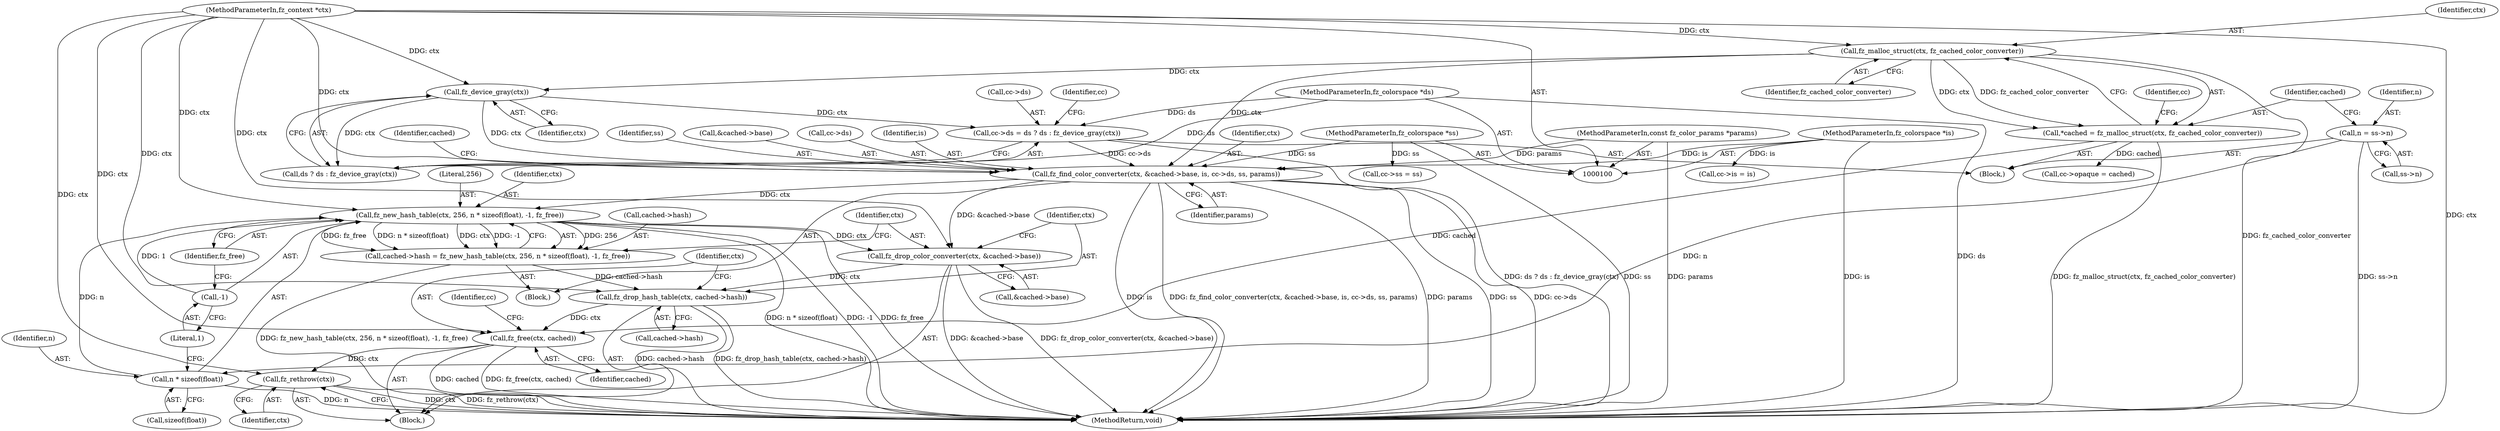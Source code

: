 digraph "0_ghostscript_83d4dae44c71816c084a635550acc1a51529b881@API" {
"1000188" [label="(Call,fz_free(ctx, cached))"];
"1000183" [label="(Call,fz_drop_hash_table(ctx, cached->hash))"];
"1000177" [label="(Call,fz_drop_color_converter(ctx, &cached->base))"];
"1000166" [label="(Call,fz_new_hash_table(ctx, 256, n * sizeof(float), -1, fz_free))"];
"1000150" [label="(Call,fz_find_color_converter(ctx, &cached->base, is, cc->ds, ss, params))"];
"1000117" [label="(Call,fz_malloc_struct(ctx, fz_cached_color_converter))"];
"1000101" [label="(MethodParameterIn,fz_context *ctx)"];
"1000137" [label="(Call,fz_device_gray(ctx))"];
"1000103" [label="(MethodParameterIn,fz_colorspace *is)"];
"1000130" [label="(Call,cc->ds = ds ? ds : fz_device_gray(ctx))"];
"1000104" [label="(MethodParameterIn,fz_colorspace *ds)"];
"1000105" [label="(MethodParameterIn,fz_colorspace *ss)"];
"1000106" [label="(MethodParameterIn,const fz_color_params *params)"];
"1000169" [label="(Call,n * sizeof(float))"];
"1000109" [label="(Call,n = ss->n)"];
"1000173" [label="(Call,-1)"];
"1000162" [label="(Call,cached->hash = fz_new_hash_table(ctx, 256, n * sizeof(float), -1, fz_free))"];
"1000115" [label="(Call,*cached = fz_malloc_struct(ctx, fz_cached_color_converter))"];
"1000196" [label="(Call,fz_rethrow(ctx))"];
"1000175" [label="(Identifier,fz_free)"];
"1000157" [label="(Call,cc->ds)"];
"1000101" [label="(MethodParameterIn,fz_context *ctx)"];
"1000141" [label="(Identifier,cc)"];
"1000162" [label="(Call,cached->hash = fz_new_hash_table(ctx, 256, n * sizeof(float), -1, fz_free))"];
"1000117" [label="(Call,fz_malloc_struct(ctx, fz_cached_color_converter))"];
"1000119" [label="(Identifier,fz_cached_color_converter)"];
"1000138" [label="(Identifier,ctx)"];
"1000105" [label="(MethodParameterIn,fz_colorspace *ss)"];
"1000183" [label="(Call,fz_drop_hash_table(ctx, cached->hash))"];
"1000110" [label="(Identifier,n)"];
"1000168" [label="(Literal,256)"];
"1000156" [label="(Identifier,is)"];
"1000115" [label="(Call,*cached = fz_malloc_struct(ctx, fz_cached_color_converter))"];
"1000103" [label="(MethodParameterIn,fz_colorspace *is)"];
"1000163" [label="(Call,cached->hash)"];
"1000173" [label="(Call,-1)"];
"1000118" [label="(Identifier,ctx)"];
"1000170" [label="(Identifier,n)"];
"1000161" [label="(Identifier,params)"];
"1000176" [label="(Block,)"];
"1000177" [label="(Call,fz_drop_color_converter(ctx, &cached->base))"];
"1000150" [label="(Call,fz_find_color_converter(ctx, &cached->base, is, cc->ds, ss, params))"];
"1000151" [label="(Identifier,ctx)"];
"1000164" [label="(Identifier,cached)"];
"1000160" [label="(Identifier,ss)"];
"1000169" [label="(Call,n * sizeof(float))"];
"1000174" [label="(Literal,1)"];
"1000111" [label="(Call,ss->n)"];
"1000106" [label="(MethodParameterIn,const fz_color_params *params)"];
"1000185" [label="(Call,cached->hash)"];
"1000131" [label="(Call,cc->ds)"];
"1000198" [label="(MethodReturn,void)"];
"1000107" [label="(Block,)"];
"1000134" [label="(Call,ds ? ds : fz_device_gray(ctx))"];
"1000197" [label="(Identifier,ctx)"];
"1000149" [label="(Block,)"];
"1000184" [label="(Identifier,ctx)"];
"1000104" [label="(MethodParameterIn,fz_colorspace *ds)"];
"1000193" [label="(Identifier,cc)"];
"1000189" [label="(Identifier,ctx)"];
"1000152" [label="(Call,&cached->base)"];
"1000122" [label="(Identifier,cc)"];
"1000196" [label="(Call,fz_rethrow(ctx))"];
"1000178" [label="(Identifier,ctx)"];
"1000116" [label="(Identifier,cached)"];
"1000139" [label="(Call,cc->ss = ss)"];
"1000120" [label="(Call,cc->opaque = cached)"];
"1000167" [label="(Identifier,ctx)"];
"1000137" [label="(Call,fz_device_gray(ctx))"];
"1000171" [label="(Call,sizeof(float))"];
"1000188" [label="(Call,fz_free(ctx, cached))"];
"1000130" [label="(Call,cc->ds = ds ? ds : fz_device_gray(ctx))"];
"1000166" [label="(Call,fz_new_hash_table(ctx, 256, n * sizeof(float), -1, fz_free))"];
"1000109" [label="(Call,n = ss->n)"];
"1000179" [label="(Call,&cached->base)"];
"1000190" [label="(Identifier,cached)"];
"1000144" [label="(Call,cc->is = is)"];
"1000188" -> "1000176"  [label="AST: "];
"1000188" -> "1000190"  [label="CFG: "];
"1000189" -> "1000188"  [label="AST: "];
"1000190" -> "1000188"  [label="AST: "];
"1000193" -> "1000188"  [label="CFG: "];
"1000188" -> "1000198"  [label="DDG: fz_free(ctx, cached)"];
"1000188" -> "1000198"  [label="DDG: cached"];
"1000183" -> "1000188"  [label="DDG: ctx"];
"1000101" -> "1000188"  [label="DDG: ctx"];
"1000115" -> "1000188"  [label="DDG: cached"];
"1000188" -> "1000196"  [label="DDG: ctx"];
"1000183" -> "1000176"  [label="AST: "];
"1000183" -> "1000185"  [label="CFG: "];
"1000184" -> "1000183"  [label="AST: "];
"1000185" -> "1000183"  [label="AST: "];
"1000189" -> "1000183"  [label="CFG: "];
"1000183" -> "1000198"  [label="DDG: cached->hash"];
"1000183" -> "1000198"  [label="DDG: fz_drop_hash_table(ctx, cached->hash)"];
"1000177" -> "1000183"  [label="DDG: ctx"];
"1000101" -> "1000183"  [label="DDG: ctx"];
"1000162" -> "1000183"  [label="DDG: cached->hash"];
"1000177" -> "1000176"  [label="AST: "];
"1000177" -> "1000179"  [label="CFG: "];
"1000178" -> "1000177"  [label="AST: "];
"1000179" -> "1000177"  [label="AST: "];
"1000184" -> "1000177"  [label="CFG: "];
"1000177" -> "1000198"  [label="DDG: &cached->base"];
"1000177" -> "1000198"  [label="DDG: fz_drop_color_converter(ctx, &cached->base)"];
"1000166" -> "1000177"  [label="DDG: ctx"];
"1000101" -> "1000177"  [label="DDG: ctx"];
"1000150" -> "1000177"  [label="DDG: &cached->base"];
"1000166" -> "1000162"  [label="AST: "];
"1000166" -> "1000175"  [label="CFG: "];
"1000167" -> "1000166"  [label="AST: "];
"1000168" -> "1000166"  [label="AST: "];
"1000169" -> "1000166"  [label="AST: "];
"1000173" -> "1000166"  [label="AST: "];
"1000175" -> "1000166"  [label="AST: "];
"1000162" -> "1000166"  [label="CFG: "];
"1000166" -> "1000198"  [label="DDG: n * sizeof(float)"];
"1000166" -> "1000198"  [label="DDG: -1"];
"1000166" -> "1000198"  [label="DDG: fz_free"];
"1000166" -> "1000162"  [label="DDG: 256"];
"1000166" -> "1000162"  [label="DDG: fz_free"];
"1000166" -> "1000162"  [label="DDG: n * sizeof(float)"];
"1000166" -> "1000162"  [label="DDG: ctx"];
"1000166" -> "1000162"  [label="DDG: -1"];
"1000150" -> "1000166"  [label="DDG: ctx"];
"1000101" -> "1000166"  [label="DDG: ctx"];
"1000169" -> "1000166"  [label="DDG: n"];
"1000173" -> "1000166"  [label="DDG: 1"];
"1000150" -> "1000149"  [label="AST: "];
"1000150" -> "1000161"  [label="CFG: "];
"1000151" -> "1000150"  [label="AST: "];
"1000152" -> "1000150"  [label="AST: "];
"1000156" -> "1000150"  [label="AST: "];
"1000157" -> "1000150"  [label="AST: "];
"1000160" -> "1000150"  [label="AST: "];
"1000161" -> "1000150"  [label="AST: "];
"1000164" -> "1000150"  [label="CFG: "];
"1000150" -> "1000198"  [label="DDG: cc->ds"];
"1000150" -> "1000198"  [label="DDG: ss"];
"1000150" -> "1000198"  [label="DDG: is"];
"1000150" -> "1000198"  [label="DDG: fz_find_color_converter(ctx, &cached->base, is, cc->ds, ss, params)"];
"1000150" -> "1000198"  [label="DDG: params"];
"1000117" -> "1000150"  [label="DDG: ctx"];
"1000137" -> "1000150"  [label="DDG: ctx"];
"1000101" -> "1000150"  [label="DDG: ctx"];
"1000103" -> "1000150"  [label="DDG: is"];
"1000130" -> "1000150"  [label="DDG: cc->ds"];
"1000105" -> "1000150"  [label="DDG: ss"];
"1000106" -> "1000150"  [label="DDG: params"];
"1000117" -> "1000115"  [label="AST: "];
"1000117" -> "1000119"  [label="CFG: "];
"1000118" -> "1000117"  [label="AST: "];
"1000119" -> "1000117"  [label="AST: "];
"1000115" -> "1000117"  [label="CFG: "];
"1000117" -> "1000198"  [label="DDG: fz_cached_color_converter"];
"1000117" -> "1000115"  [label="DDG: ctx"];
"1000117" -> "1000115"  [label="DDG: fz_cached_color_converter"];
"1000101" -> "1000117"  [label="DDG: ctx"];
"1000117" -> "1000137"  [label="DDG: ctx"];
"1000101" -> "1000100"  [label="AST: "];
"1000101" -> "1000198"  [label="DDG: ctx"];
"1000101" -> "1000137"  [label="DDG: ctx"];
"1000101" -> "1000196"  [label="DDG: ctx"];
"1000137" -> "1000134"  [label="AST: "];
"1000137" -> "1000138"  [label="CFG: "];
"1000138" -> "1000137"  [label="AST: "];
"1000134" -> "1000137"  [label="CFG: "];
"1000137" -> "1000130"  [label="DDG: ctx"];
"1000137" -> "1000134"  [label="DDG: ctx"];
"1000103" -> "1000100"  [label="AST: "];
"1000103" -> "1000198"  [label="DDG: is"];
"1000103" -> "1000144"  [label="DDG: is"];
"1000130" -> "1000107"  [label="AST: "];
"1000130" -> "1000134"  [label="CFG: "];
"1000131" -> "1000130"  [label="AST: "];
"1000134" -> "1000130"  [label="AST: "];
"1000141" -> "1000130"  [label="CFG: "];
"1000130" -> "1000198"  [label="DDG: ds ? ds : fz_device_gray(ctx)"];
"1000104" -> "1000130"  [label="DDG: ds"];
"1000104" -> "1000100"  [label="AST: "];
"1000104" -> "1000198"  [label="DDG: ds"];
"1000104" -> "1000134"  [label="DDG: ds"];
"1000105" -> "1000100"  [label="AST: "];
"1000105" -> "1000198"  [label="DDG: ss"];
"1000105" -> "1000139"  [label="DDG: ss"];
"1000106" -> "1000100"  [label="AST: "];
"1000106" -> "1000198"  [label="DDG: params"];
"1000169" -> "1000171"  [label="CFG: "];
"1000170" -> "1000169"  [label="AST: "];
"1000171" -> "1000169"  [label="AST: "];
"1000174" -> "1000169"  [label="CFG: "];
"1000169" -> "1000198"  [label="DDG: n"];
"1000109" -> "1000169"  [label="DDG: n"];
"1000109" -> "1000107"  [label="AST: "];
"1000109" -> "1000111"  [label="CFG: "];
"1000110" -> "1000109"  [label="AST: "];
"1000111" -> "1000109"  [label="AST: "];
"1000116" -> "1000109"  [label="CFG: "];
"1000109" -> "1000198"  [label="DDG: ss->n"];
"1000173" -> "1000174"  [label="CFG: "];
"1000174" -> "1000173"  [label="AST: "];
"1000175" -> "1000173"  [label="CFG: "];
"1000162" -> "1000149"  [label="AST: "];
"1000163" -> "1000162"  [label="AST: "];
"1000178" -> "1000162"  [label="CFG: "];
"1000162" -> "1000198"  [label="DDG: fz_new_hash_table(ctx, 256, n * sizeof(float), -1, fz_free)"];
"1000115" -> "1000107"  [label="AST: "];
"1000116" -> "1000115"  [label="AST: "];
"1000122" -> "1000115"  [label="CFG: "];
"1000115" -> "1000198"  [label="DDG: fz_malloc_struct(ctx, fz_cached_color_converter)"];
"1000115" -> "1000120"  [label="DDG: cached"];
"1000196" -> "1000176"  [label="AST: "];
"1000196" -> "1000197"  [label="CFG: "];
"1000197" -> "1000196"  [label="AST: "];
"1000198" -> "1000196"  [label="CFG: "];
"1000196" -> "1000198"  [label="DDG: ctx"];
"1000196" -> "1000198"  [label="DDG: fz_rethrow(ctx)"];
}
